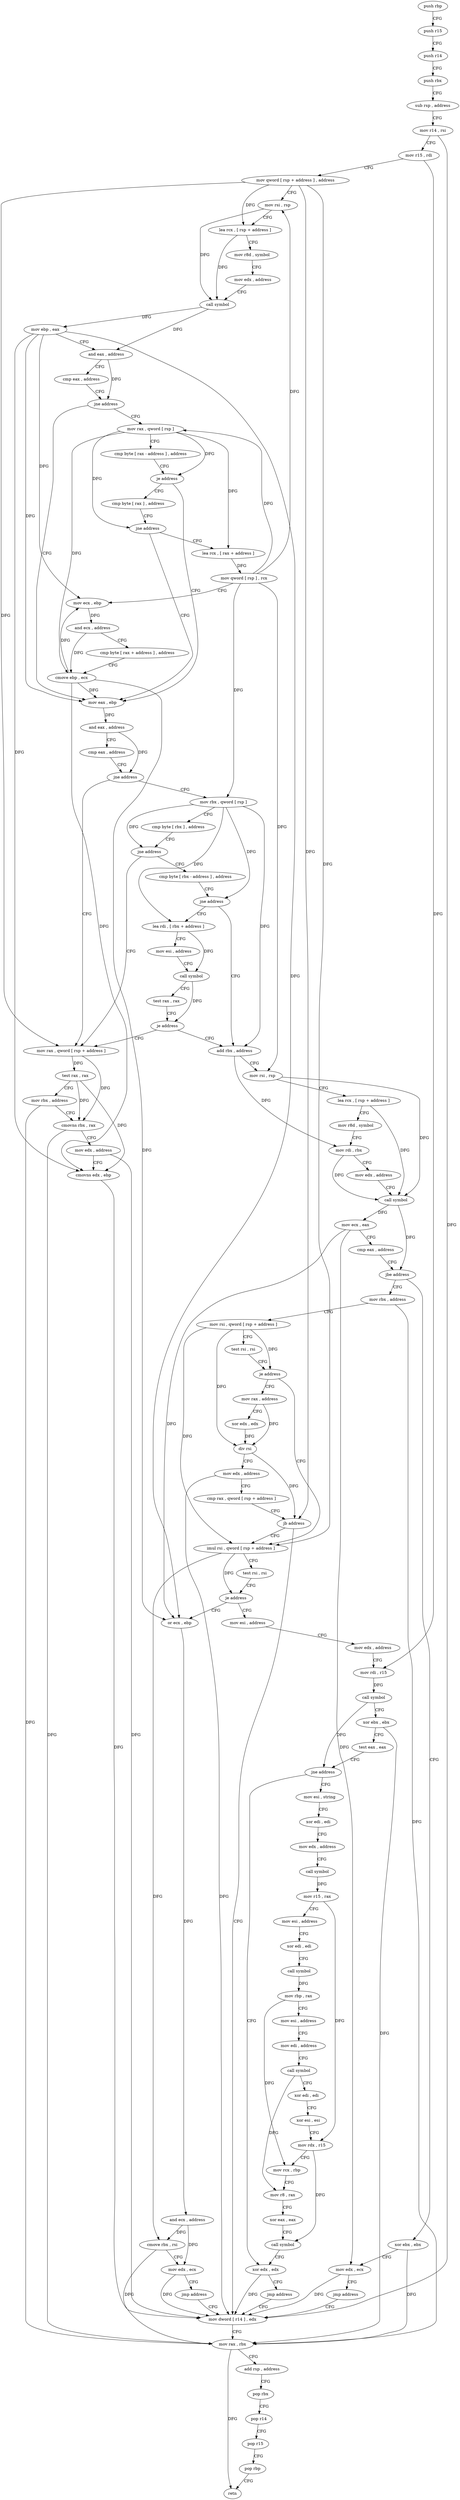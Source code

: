 digraph "func" {
"4210576" [label = "push rbp" ]
"4210577" [label = "push r15" ]
"4210579" [label = "push r14" ]
"4210581" [label = "push rbx" ]
"4210582" [label = "sub rsp , address" ]
"4210586" [label = "mov r14 , rsi" ]
"4210589" [label = "mov r15 , rdi" ]
"4210592" [label = "mov qword [ rsp + address ] , address" ]
"4210601" [label = "mov rsi , rsp" ]
"4210604" [label = "lea rcx , [ rsp + address ]" ]
"4210609" [label = "mov r8d , symbol" ]
"4210615" [label = "mov edx , address" ]
"4210620" [label = "call symbol" ]
"4210625" [label = "mov ebp , eax" ]
"4210627" [label = "and eax , address" ]
"4210630" [label = "cmp eax , address" ]
"4210633" [label = "jne address" ]
"4210670" [label = "mov eax , ebp" ]
"4210635" [label = "mov rax , qword [ rsp ]" ]
"4210672" [label = "and eax , address" ]
"4210675" [label = "cmp eax , address" ]
"4210678" [label = "jne address" ]
"4210714" [label = "mov rax , qword [ rsp + address ]" ]
"4210680" [label = "mov rbx , qword [ rsp ]" ]
"4210639" [label = "cmp byte [ rax - address ] , address" ]
"4210643" [label = "je address" ]
"4210645" [label = "cmp byte [ rax ] , address" ]
"4210719" [label = "test rax , rax" ]
"4210722" [label = "mov rbx , address" ]
"4210732" [label = "cmovns rbx , rax" ]
"4210736" [label = "mov edx , address" ]
"4210741" [label = "cmovns edx , ebp" ]
"4210744" [label = "mov dword [ r14 ] , edx" ]
"4210684" [label = "cmp byte [ rbx ] , address" ]
"4210687" [label = "jne address" ]
"4210689" [label = "cmp byte [ rbx - address ] , address" ]
"4210648" [label = "jne address" ]
"4210650" [label = "lea rcx , [ rax + address ]" ]
"4210693" [label = "jne address" ]
"4210761" [label = "add rbx , address" ]
"4210695" [label = "lea rdi , [ rbx + address ]" ]
"4210654" [label = "mov qword [ rsp ] , rcx" ]
"4210658" [label = "mov ecx , ebp" ]
"4210660" [label = "and ecx , address" ]
"4210663" [label = "cmp byte [ rax + address ] , address" ]
"4210667" [label = "cmove ebp , ecx" ]
"4210765" [label = "mov rsi , rsp" ]
"4210768" [label = "lea rcx , [ rsp + address ]" ]
"4210773" [label = "mov r8d , symbol" ]
"4210779" [label = "mov rdi , rbx" ]
"4210782" [label = "mov edx , address" ]
"4210787" [label = "call symbol" ]
"4210792" [label = "mov ecx , eax" ]
"4210794" [label = "cmp eax , address" ]
"4210797" [label = "jbe address" ]
"4210805" [label = "mov rbx , address" ]
"4210799" [label = "xor ebx , ebx" ]
"4210699" [label = "mov esi , address" ]
"4210704" [label = "call symbol" ]
"4210709" [label = "test rax , rax" ]
"4210712" [label = "je address" ]
"4210815" [label = "mov rsi , qword [ rsp + address ]" ]
"4210820" [label = "test rsi , rsi" ]
"4210823" [label = "je address" ]
"4210852" [label = "imul rsi , qword [ rsp + address ]" ]
"4210825" [label = "mov rax , address" ]
"4210801" [label = "mov edx , ecx" ]
"4210803" [label = "jmp address" ]
"4210858" [label = "test rsi , rsi" ]
"4210861" [label = "je address" ]
"4210879" [label = "mov esi , address" ]
"4210863" [label = "or ecx , ebp" ]
"4210835" [label = "xor edx , edx" ]
"4210837" [label = "div rsi" ]
"4210840" [label = "mov edx , address" ]
"4210845" [label = "cmp rax , qword [ rsp + address ]" ]
"4210850" [label = "jb address" ]
"4210747" [label = "mov rax , rbx" ]
"4210750" [label = "add rsp , address" ]
"4210754" [label = "pop rbx" ]
"4210755" [label = "pop r14" ]
"4210757" [label = "pop r15" ]
"4210759" [label = "pop rbp" ]
"4210760" [label = "retn" ]
"4210884" [label = "mov edx , address" ]
"4210889" [label = "mov rdi , r15" ]
"4210892" [label = "call symbol" ]
"4210897" [label = "xor ebx , ebx" ]
"4210899" [label = "test eax , eax" ]
"4210901" [label = "jne address" ]
"4210973" [label = "xor edx , edx" ]
"4210903" [label = "mov esi , string" ]
"4210865" [label = "and ecx , address" ]
"4210868" [label = "cmove rbx , rsi" ]
"4210872" [label = "mov edx , ecx" ]
"4210874" [label = "jmp address" ]
"4210975" [label = "jmp address" ]
"4210908" [label = "xor edi , edi" ]
"4210910" [label = "mov edx , address" ]
"4210915" [label = "call symbol" ]
"4210920" [label = "mov r15 , rax" ]
"4210923" [label = "mov esi , address" ]
"4210928" [label = "xor edi , edi" ]
"4210930" [label = "call symbol" ]
"4210935" [label = "mov rbp , rax" ]
"4210938" [label = "mov esi , address" ]
"4210943" [label = "mov edi , address" ]
"4210948" [label = "call symbol" ]
"4210953" [label = "xor edi , edi" ]
"4210955" [label = "xor esi , esi" ]
"4210957" [label = "mov rdx , r15" ]
"4210960" [label = "mov rcx , rbp" ]
"4210963" [label = "mov r8 , rax" ]
"4210966" [label = "xor eax , eax" ]
"4210968" [label = "call symbol" ]
"4210576" -> "4210577" [ label = "CFG" ]
"4210577" -> "4210579" [ label = "CFG" ]
"4210579" -> "4210581" [ label = "CFG" ]
"4210581" -> "4210582" [ label = "CFG" ]
"4210582" -> "4210586" [ label = "CFG" ]
"4210586" -> "4210589" [ label = "CFG" ]
"4210586" -> "4210744" [ label = "DFG" ]
"4210589" -> "4210592" [ label = "CFG" ]
"4210589" -> "4210889" [ label = "DFG" ]
"4210592" -> "4210601" [ label = "CFG" ]
"4210592" -> "4210714" [ label = "DFG" ]
"4210592" -> "4210852" [ label = "DFG" ]
"4210592" -> "4210850" [ label = "DFG" ]
"4210592" -> "4210604" [ label = "DFG" ]
"4210601" -> "4210604" [ label = "CFG" ]
"4210601" -> "4210620" [ label = "DFG" ]
"4210604" -> "4210609" [ label = "CFG" ]
"4210604" -> "4210620" [ label = "DFG" ]
"4210609" -> "4210615" [ label = "CFG" ]
"4210615" -> "4210620" [ label = "CFG" ]
"4210620" -> "4210625" [ label = "DFG" ]
"4210620" -> "4210627" [ label = "DFG" ]
"4210625" -> "4210627" [ label = "CFG" ]
"4210625" -> "4210670" [ label = "DFG" ]
"4210625" -> "4210658" [ label = "DFG" ]
"4210625" -> "4210741" [ label = "DFG" ]
"4210625" -> "4210863" [ label = "DFG" ]
"4210627" -> "4210630" [ label = "CFG" ]
"4210627" -> "4210633" [ label = "DFG" ]
"4210630" -> "4210633" [ label = "CFG" ]
"4210633" -> "4210670" [ label = "CFG" ]
"4210633" -> "4210635" [ label = "CFG" ]
"4210670" -> "4210672" [ label = "DFG" ]
"4210635" -> "4210639" [ label = "CFG" ]
"4210635" -> "4210643" [ label = "DFG" ]
"4210635" -> "4210648" [ label = "DFG" ]
"4210635" -> "4210650" [ label = "DFG" ]
"4210635" -> "4210667" [ label = "DFG" ]
"4210672" -> "4210675" [ label = "CFG" ]
"4210672" -> "4210678" [ label = "DFG" ]
"4210675" -> "4210678" [ label = "CFG" ]
"4210678" -> "4210714" [ label = "CFG" ]
"4210678" -> "4210680" [ label = "CFG" ]
"4210714" -> "4210719" [ label = "DFG" ]
"4210714" -> "4210732" [ label = "DFG" ]
"4210680" -> "4210684" [ label = "CFG" ]
"4210680" -> "4210687" [ label = "DFG" ]
"4210680" -> "4210693" [ label = "DFG" ]
"4210680" -> "4210761" [ label = "DFG" ]
"4210680" -> "4210695" [ label = "DFG" ]
"4210639" -> "4210643" [ label = "CFG" ]
"4210643" -> "4210670" [ label = "CFG" ]
"4210643" -> "4210645" [ label = "CFG" ]
"4210645" -> "4210648" [ label = "CFG" ]
"4210719" -> "4210722" [ label = "CFG" ]
"4210719" -> "4210732" [ label = "DFG" ]
"4210719" -> "4210741" [ label = "DFG" ]
"4210722" -> "4210732" [ label = "CFG" ]
"4210722" -> "4210747" [ label = "DFG" ]
"4210732" -> "4210736" [ label = "CFG" ]
"4210732" -> "4210747" [ label = "DFG" ]
"4210736" -> "4210741" [ label = "CFG" ]
"4210736" -> "4210744" [ label = "DFG" ]
"4210741" -> "4210744" [ label = "DFG" ]
"4210744" -> "4210747" [ label = "CFG" ]
"4210684" -> "4210687" [ label = "CFG" ]
"4210687" -> "4210714" [ label = "CFG" ]
"4210687" -> "4210689" [ label = "CFG" ]
"4210689" -> "4210693" [ label = "CFG" ]
"4210648" -> "4210670" [ label = "CFG" ]
"4210648" -> "4210650" [ label = "CFG" ]
"4210650" -> "4210654" [ label = "DFG" ]
"4210693" -> "4210761" [ label = "CFG" ]
"4210693" -> "4210695" [ label = "CFG" ]
"4210761" -> "4210765" [ label = "CFG" ]
"4210761" -> "4210779" [ label = "DFG" ]
"4210695" -> "4210699" [ label = "CFG" ]
"4210695" -> "4210704" [ label = "DFG" ]
"4210654" -> "4210658" [ label = "CFG" ]
"4210654" -> "4210601" [ label = "DFG" ]
"4210654" -> "4210635" [ label = "DFG" ]
"4210654" -> "4210680" [ label = "DFG" ]
"4210654" -> "4210765" [ label = "DFG" ]
"4210658" -> "4210660" [ label = "DFG" ]
"4210660" -> "4210663" [ label = "CFG" ]
"4210660" -> "4210667" [ label = "DFG" ]
"4210663" -> "4210667" [ label = "CFG" ]
"4210667" -> "4210670" [ label = "DFG" ]
"4210667" -> "4210658" [ label = "DFG" ]
"4210667" -> "4210741" [ label = "DFG" ]
"4210667" -> "4210863" [ label = "DFG" ]
"4210765" -> "4210768" [ label = "CFG" ]
"4210765" -> "4210787" [ label = "DFG" ]
"4210768" -> "4210773" [ label = "CFG" ]
"4210768" -> "4210787" [ label = "DFG" ]
"4210773" -> "4210779" [ label = "CFG" ]
"4210779" -> "4210782" [ label = "CFG" ]
"4210779" -> "4210787" [ label = "DFG" ]
"4210782" -> "4210787" [ label = "CFG" ]
"4210787" -> "4210792" [ label = "DFG" ]
"4210787" -> "4210797" [ label = "DFG" ]
"4210792" -> "4210794" [ label = "CFG" ]
"4210792" -> "4210801" [ label = "DFG" ]
"4210792" -> "4210863" [ label = "DFG" ]
"4210794" -> "4210797" [ label = "CFG" ]
"4210797" -> "4210805" [ label = "CFG" ]
"4210797" -> "4210799" [ label = "CFG" ]
"4210805" -> "4210815" [ label = "CFG" ]
"4210805" -> "4210747" [ label = "DFG" ]
"4210799" -> "4210801" [ label = "CFG" ]
"4210799" -> "4210747" [ label = "DFG" ]
"4210699" -> "4210704" [ label = "CFG" ]
"4210704" -> "4210709" [ label = "CFG" ]
"4210704" -> "4210712" [ label = "DFG" ]
"4210709" -> "4210712" [ label = "CFG" ]
"4210712" -> "4210761" [ label = "CFG" ]
"4210712" -> "4210714" [ label = "CFG" ]
"4210815" -> "4210820" [ label = "CFG" ]
"4210815" -> "4210823" [ label = "DFG" ]
"4210815" -> "4210852" [ label = "DFG" ]
"4210815" -> "4210837" [ label = "DFG" ]
"4210820" -> "4210823" [ label = "CFG" ]
"4210823" -> "4210852" [ label = "CFG" ]
"4210823" -> "4210825" [ label = "CFG" ]
"4210852" -> "4210858" [ label = "CFG" ]
"4210852" -> "4210861" [ label = "DFG" ]
"4210852" -> "4210868" [ label = "DFG" ]
"4210825" -> "4210835" [ label = "CFG" ]
"4210825" -> "4210837" [ label = "DFG" ]
"4210801" -> "4210803" [ label = "CFG" ]
"4210801" -> "4210744" [ label = "DFG" ]
"4210803" -> "4210744" [ label = "CFG" ]
"4210858" -> "4210861" [ label = "CFG" ]
"4210861" -> "4210879" [ label = "CFG" ]
"4210861" -> "4210863" [ label = "CFG" ]
"4210879" -> "4210884" [ label = "CFG" ]
"4210863" -> "4210865" [ label = "DFG" ]
"4210835" -> "4210837" [ label = "DFG" ]
"4210837" -> "4210840" [ label = "CFG" ]
"4210837" -> "4210850" [ label = "DFG" ]
"4210840" -> "4210845" [ label = "CFG" ]
"4210840" -> "4210744" [ label = "DFG" ]
"4210845" -> "4210850" [ label = "CFG" ]
"4210850" -> "4210744" [ label = "CFG" ]
"4210850" -> "4210852" [ label = "CFG" ]
"4210747" -> "4210750" [ label = "CFG" ]
"4210747" -> "4210760" [ label = "DFG" ]
"4210750" -> "4210754" [ label = "CFG" ]
"4210754" -> "4210755" [ label = "CFG" ]
"4210755" -> "4210757" [ label = "CFG" ]
"4210757" -> "4210759" [ label = "CFG" ]
"4210759" -> "4210760" [ label = "CFG" ]
"4210884" -> "4210889" [ label = "CFG" ]
"4210889" -> "4210892" [ label = "DFG" ]
"4210892" -> "4210897" [ label = "CFG" ]
"4210892" -> "4210901" [ label = "DFG" ]
"4210897" -> "4210899" [ label = "CFG" ]
"4210897" -> "4210747" [ label = "DFG" ]
"4210899" -> "4210901" [ label = "CFG" ]
"4210901" -> "4210973" [ label = "CFG" ]
"4210901" -> "4210903" [ label = "CFG" ]
"4210973" -> "4210975" [ label = "CFG" ]
"4210973" -> "4210744" [ label = "DFG" ]
"4210903" -> "4210908" [ label = "CFG" ]
"4210865" -> "4210868" [ label = "DFG" ]
"4210865" -> "4210872" [ label = "DFG" ]
"4210868" -> "4210872" [ label = "CFG" ]
"4210868" -> "4210747" [ label = "DFG" ]
"4210872" -> "4210874" [ label = "CFG" ]
"4210872" -> "4210744" [ label = "DFG" ]
"4210874" -> "4210744" [ label = "CFG" ]
"4210975" -> "4210744" [ label = "CFG" ]
"4210908" -> "4210910" [ label = "CFG" ]
"4210910" -> "4210915" [ label = "CFG" ]
"4210915" -> "4210920" [ label = "DFG" ]
"4210920" -> "4210923" [ label = "CFG" ]
"4210920" -> "4210957" [ label = "DFG" ]
"4210923" -> "4210928" [ label = "CFG" ]
"4210928" -> "4210930" [ label = "CFG" ]
"4210930" -> "4210935" [ label = "DFG" ]
"4210935" -> "4210938" [ label = "CFG" ]
"4210935" -> "4210960" [ label = "DFG" ]
"4210938" -> "4210943" [ label = "CFG" ]
"4210943" -> "4210948" [ label = "CFG" ]
"4210948" -> "4210953" [ label = "CFG" ]
"4210948" -> "4210963" [ label = "DFG" ]
"4210953" -> "4210955" [ label = "CFG" ]
"4210955" -> "4210957" [ label = "CFG" ]
"4210957" -> "4210960" [ label = "CFG" ]
"4210957" -> "4210968" [ label = "DFG" ]
"4210960" -> "4210963" [ label = "CFG" ]
"4210963" -> "4210966" [ label = "CFG" ]
"4210966" -> "4210968" [ label = "CFG" ]
"4210968" -> "4210973" [ label = "CFG" ]
}
